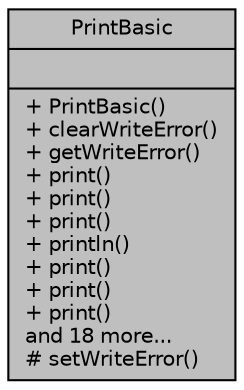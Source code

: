 digraph "PrintBasic"
{
 // INTERACTIVE_SVG=YES
 // LATEX_PDF_SIZE
  edge [fontname="Helvetica",fontsize="10",labelfontname="Helvetica",labelfontsize="10"];
  node [fontname="Helvetica",fontsize="10",shape=record];
  Node1 [label="{PrintBasic\n||+ PrintBasic()\l+ clearWriteError()\l+ getWriteError()\l+ print()\l+ print()\l+ print()\l+ println()\l+ print()\l+ print()\l+ print()\land 18 more...\l# setWriteError()\l}",height=0.2,width=0.4,color="black", fillcolor="grey75", style="filled", fontcolor="black",tooltip=" "];
}
